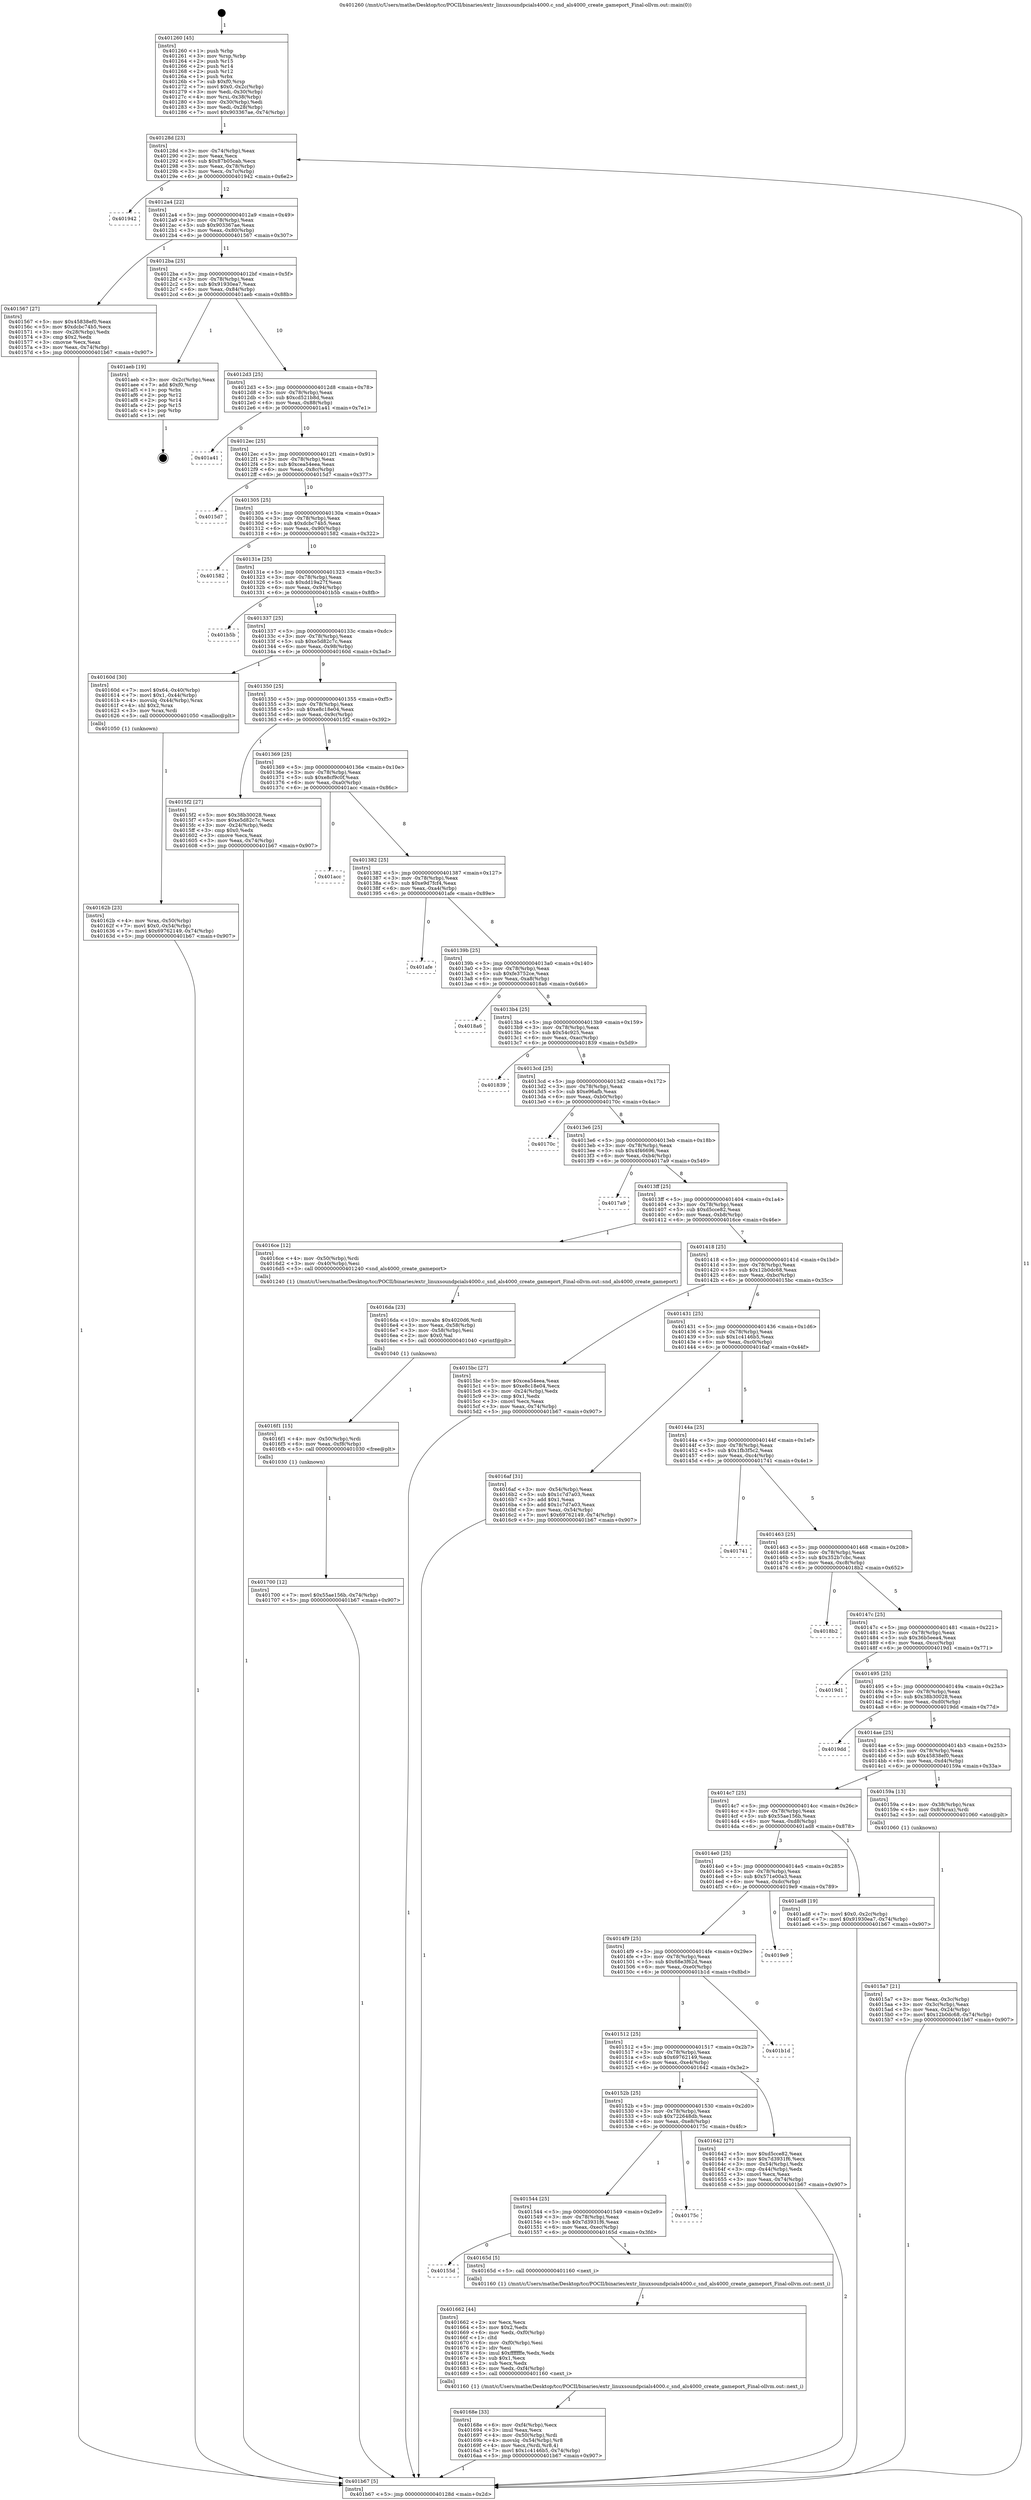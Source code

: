 digraph "0x401260" {
  label = "0x401260 (/mnt/c/Users/mathe/Desktop/tcc/POCII/binaries/extr_linuxsoundpcials4000.c_snd_als4000_create_gameport_Final-ollvm.out::main(0))"
  labelloc = "t"
  node[shape=record]

  Entry [label="",width=0.3,height=0.3,shape=circle,fillcolor=black,style=filled]
  "0x40128d" [label="{
     0x40128d [23]\l
     | [instrs]\l
     &nbsp;&nbsp;0x40128d \<+3\>: mov -0x74(%rbp),%eax\l
     &nbsp;&nbsp;0x401290 \<+2\>: mov %eax,%ecx\l
     &nbsp;&nbsp;0x401292 \<+6\>: sub $0x87b05cab,%ecx\l
     &nbsp;&nbsp;0x401298 \<+3\>: mov %eax,-0x78(%rbp)\l
     &nbsp;&nbsp;0x40129b \<+3\>: mov %ecx,-0x7c(%rbp)\l
     &nbsp;&nbsp;0x40129e \<+6\>: je 0000000000401942 \<main+0x6e2\>\l
  }"]
  "0x401942" [label="{
     0x401942\l
  }", style=dashed]
  "0x4012a4" [label="{
     0x4012a4 [22]\l
     | [instrs]\l
     &nbsp;&nbsp;0x4012a4 \<+5\>: jmp 00000000004012a9 \<main+0x49\>\l
     &nbsp;&nbsp;0x4012a9 \<+3\>: mov -0x78(%rbp),%eax\l
     &nbsp;&nbsp;0x4012ac \<+5\>: sub $0x903367ae,%eax\l
     &nbsp;&nbsp;0x4012b1 \<+3\>: mov %eax,-0x80(%rbp)\l
     &nbsp;&nbsp;0x4012b4 \<+6\>: je 0000000000401567 \<main+0x307\>\l
  }"]
  Exit [label="",width=0.3,height=0.3,shape=circle,fillcolor=black,style=filled,peripheries=2]
  "0x401567" [label="{
     0x401567 [27]\l
     | [instrs]\l
     &nbsp;&nbsp;0x401567 \<+5\>: mov $0x45838ef0,%eax\l
     &nbsp;&nbsp;0x40156c \<+5\>: mov $0xdcbc74b5,%ecx\l
     &nbsp;&nbsp;0x401571 \<+3\>: mov -0x28(%rbp),%edx\l
     &nbsp;&nbsp;0x401574 \<+3\>: cmp $0x2,%edx\l
     &nbsp;&nbsp;0x401577 \<+3\>: cmovne %ecx,%eax\l
     &nbsp;&nbsp;0x40157a \<+3\>: mov %eax,-0x74(%rbp)\l
     &nbsp;&nbsp;0x40157d \<+5\>: jmp 0000000000401b67 \<main+0x907\>\l
  }"]
  "0x4012ba" [label="{
     0x4012ba [25]\l
     | [instrs]\l
     &nbsp;&nbsp;0x4012ba \<+5\>: jmp 00000000004012bf \<main+0x5f\>\l
     &nbsp;&nbsp;0x4012bf \<+3\>: mov -0x78(%rbp),%eax\l
     &nbsp;&nbsp;0x4012c2 \<+5\>: sub $0x91930ea7,%eax\l
     &nbsp;&nbsp;0x4012c7 \<+6\>: mov %eax,-0x84(%rbp)\l
     &nbsp;&nbsp;0x4012cd \<+6\>: je 0000000000401aeb \<main+0x88b\>\l
  }"]
  "0x401b67" [label="{
     0x401b67 [5]\l
     | [instrs]\l
     &nbsp;&nbsp;0x401b67 \<+5\>: jmp 000000000040128d \<main+0x2d\>\l
  }"]
  "0x401260" [label="{
     0x401260 [45]\l
     | [instrs]\l
     &nbsp;&nbsp;0x401260 \<+1\>: push %rbp\l
     &nbsp;&nbsp;0x401261 \<+3\>: mov %rsp,%rbp\l
     &nbsp;&nbsp;0x401264 \<+2\>: push %r15\l
     &nbsp;&nbsp;0x401266 \<+2\>: push %r14\l
     &nbsp;&nbsp;0x401268 \<+2\>: push %r12\l
     &nbsp;&nbsp;0x40126a \<+1\>: push %rbx\l
     &nbsp;&nbsp;0x40126b \<+7\>: sub $0xf0,%rsp\l
     &nbsp;&nbsp;0x401272 \<+7\>: movl $0x0,-0x2c(%rbp)\l
     &nbsp;&nbsp;0x401279 \<+3\>: mov %edi,-0x30(%rbp)\l
     &nbsp;&nbsp;0x40127c \<+4\>: mov %rsi,-0x38(%rbp)\l
     &nbsp;&nbsp;0x401280 \<+3\>: mov -0x30(%rbp),%edi\l
     &nbsp;&nbsp;0x401283 \<+3\>: mov %edi,-0x28(%rbp)\l
     &nbsp;&nbsp;0x401286 \<+7\>: movl $0x903367ae,-0x74(%rbp)\l
  }"]
  "0x401700" [label="{
     0x401700 [12]\l
     | [instrs]\l
     &nbsp;&nbsp;0x401700 \<+7\>: movl $0x55ae156b,-0x74(%rbp)\l
     &nbsp;&nbsp;0x401707 \<+5\>: jmp 0000000000401b67 \<main+0x907\>\l
  }"]
  "0x401aeb" [label="{
     0x401aeb [19]\l
     | [instrs]\l
     &nbsp;&nbsp;0x401aeb \<+3\>: mov -0x2c(%rbp),%eax\l
     &nbsp;&nbsp;0x401aee \<+7\>: add $0xf0,%rsp\l
     &nbsp;&nbsp;0x401af5 \<+1\>: pop %rbx\l
     &nbsp;&nbsp;0x401af6 \<+2\>: pop %r12\l
     &nbsp;&nbsp;0x401af8 \<+2\>: pop %r14\l
     &nbsp;&nbsp;0x401afa \<+2\>: pop %r15\l
     &nbsp;&nbsp;0x401afc \<+1\>: pop %rbp\l
     &nbsp;&nbsp;0x401afd \<+1\>: ret\l
  }"]
  "0x4012d3" [label="{
     0x4012d3 [25]\l
     | [instrs]\l
     &nbsp;&nbsp;0x4012d3 \<+5\>: jmp 00000000004012d8 \<main+0x78\>\l
     &nbsp;&nbsp;0x4012d8 \<+3\>: mov -0x78(%rbp),%eax\l
     &nbsp;&nbsp;0x4012db \<+5\>: sub $0xcd521b8d,%eax\l
     &nbsp;&nbsp;0x4012e0 \<+6\>: mov %eax,-0x88(%rbp)\l
     &nbsp;&nbsp;0x4012e6 \<+6\>: je 0000000000401a41 \<main+0x7e1\>\l
  }"]
  "0x4016f1" [label="{
     0x4016f1 [15]\l
     | [instrs]\l
     &nbsp;&nbsp;0x4016f1 \<+4\>: mov -0x50(%rbp),%rdi\l
     &nbsp;&nbsp;0x4016f5 \<+6\>: mov %eax,-0xf8(%rbp)\l
     &nbsp;&nbsp;0x4016fb \<+5\>: call 0000000000401030 \<free@plt\>\l
     | [calls]\l
     &nbsp;&nbsp;0x401030 \{1\} (unknown)\l
  }"]
  "0x401a41" [label="{
     0x401a41\l
  }", style=dashed]
  "0x4012ec" [label="{
     0x4012ec [25]\l
     | [instrs]\l
     &nbsp;&nbsp;0x4012ec \<+5\>: jmp 00000000004012f1 \<main+0x91\>\l
     &nbsp;&nbsp;0x4012f1 \<+3\>: mov -0x78(%rbp),%eax\l
     &nbsp;&nbsp;0x4012f4 \<+5\>: sub $0xcea54eea,%eax\l
     &nbsp;&nbsp;0x4012f9 \<+6\>: mov %eax,-0x8c(%rbp)\l
     &nbsp;&nbsp;0x4012ff \<+6\>: je 00000000004015d7 \<main+0x377\>\l
  }"]
  "0x4016da" [label="{
     0x4016da [23]\l
     | [instrs]\l
     &nbsp;&nbsp;0x4016da \<+10\>: movabs $0x4020d6,%rdi\l
     &nbsp;&nbsp;0x4016e4 \<+3\>: mov %eax,-0x58(%rbp)\l
     &nbsp;&nbsp;0x4016e7 \<+3\>: mov -0x58(%rbp),%esi\l
     &nbsp;&nbsp;0x4016ea \<+2\>: mov $0x0,%al\l
     &nbsp;&nbsp;0x4016ec \<+5\>: call 0000000000401040 \<printf@plt\>\l
     | [calls]\l
     &nbsp;&nbsp;0x401040 \{1\} (unknown)\l
  }"]
  "0x4015d7" [label="{
     0x4015d7\l
  }", style=dashed]
  "0x401305" [label="{
     0x401305 [25]\l
     | [instrs]\l
     &nbsp;&nbsp;0x401305 \<+5\>: jmp 000000000040130a \<main+0xaa\>\l
     &nbsp;&nbsp;0x40130a \<+3\>: mov -0x78(%rbp),%eax\l
     &nbsp;&nbsp;0x40130d \<+5\>: sub $0xdcbc74b5,%eax\l
     &nbsp;&nbsp;0x401312 \<+6\>: mov %eax,-0x90(%rbp)\l
     &nbsp;&nbsp;0x401318 \<+6\>: je 0000000000401582 \<main+0x322\>\l
  }"]
  "0x40168e" [label="{
     0x40168e [33]\l
     | [instrs]\l
     &nbsp;&nbsp;0x40168e \<+6\>: mov -0xf4(%rbp),%ecx\l
     &nbsp;&nbsp;0x401694 \<+3\>: imul %eax,%ecx\l
     &nbsp;&nbsp;0x401697 \<+4\>: mov -0x50(%rbp),%rdi\l
     &nbsp;&nbsp;0x40169b \<+4\>: movslq -0x54(%rbp),%r8\l
     &nbsp;&nbsp;0x40169f \<+4\>: mov %ecx,(%rdi,%r8,4)\l
     &nbsp;&nbsp;0x4016a3 \<+7\>: movl $0x1c4146b5,-0x74(%rbp)\l
     &nbsp;&nbsp;0x4016aa \<+5\>: jmp 0000000000401b67 \<main+0x907\>\l
  }"]
  "0x401582" [label="{
     0x401582\l
  }", style=dashed]
  "0x40131e" [label="{
     0x40131e [25]\l
     | [instrs]\l
     &nbsp;&nbsp;0x40131e \<+5\>: jmp 0000000000401323 \<main+0xc3\>\l
     &nbsp;&nbsp;0x401323 \<+3\>: mov -0x78(%rbp),%eax\l
     &nbsp;&nbsp;0x401326 \<+5\>: sub $0xdd19a27f,%eax\l
     &nbsp;&nbsp;0x40132b \<+6\>: mov %eax,-0x94(%rbp)\l
     &nbsp;&nbsp;0x401331 \<+6\>: je 0000000000401b5b \<main+0x8fb\>\l
  }"]
  "0x401662" [label="{
     0x401662 [44]\l
     | [instrs]\l
     &nbsp;&nbsp;0x401662 \<+2\>: xor %ecx,%ecx\l
     &nbsp;&nbsp;0x401664 \<+5\>: mov $0x2,%edx\l
     &nbsp;&nbsp;0x401669 \<+6\>: mov %edx,-0xf0(%rbp)\l
     &nbsp;&nbsp;0x40166f \<+1\>: cltd\l
     &nbsp;&nbsp;0x401670 \<+6\>: mov -0xf0(%rbp),%esi\l
     &nbsp;&nbsp;0x401676 \<+2\>: idiv %esi\l
     &nbsp;&nbsp;0x401678 \<+6\>: imul $0xfffffffe,%edx,%edx\l
     &nbsp;&nbsp;0x40167e \<+3\>: sub $0x1,%ecx\l
     &nbsp;&nbsp;0x401681 \<+2\>: sub %ecx,%edx\l
     &nbsp;&nbsp;0x401683 \<+6\>: mov %edx,-0xf4(%rbp)\l
     &nbsp;&nbsp;0x401689 \<+5\>: call 0000000000401160 \<next_i\>\l
     | [calls]\l
     &nbsp;&nbsp;0x401160 \{1\} (/mnt/c/Users/mathe/Desktop/tcc/POCII/binaries/extr_linuxsoundpcials4000.c_snd_als4000_create_gameport_Final-ollvm.out::next_i)\l
  }"]
  "0x401b5b" [label="{
     0x401b5b\l
  }", style=dashed]
  "0x401337" [label="{
     0x401337 [25]\l
     | [instrs]\l
     &nbsp;&nbsp;0x401337 \<+5\>: jmp 000000000040133c \<main+0xdc\>\l
     &nbsp;&nbsp;0x40133c \<+3\>: mov -0x78(%rbp),%eax\l
     &nbsp;&nbsp;0x40133f \<+5\>: sub $0xe5d82c7c,%eax\l
     &nbsp;&nbsp;0x401344 \<+6\>: mov %eax,-0x98(%rbp)\l
     &nbsp;&nbsp;0x40134a \<+6\>: je 000000000040160d \<main+0x3ad\>\l
  }"]
  "0x40155d" [label="{
     0x40155d\l
  }", style=dashed]
  "0x40160d" [label="{
     0x40160d [30]\l
     | [instrs]\l
     &nbsp;&nbsp;0x40160d \<+7\>: movl $0x64,-0x40(%rbp)\l
     &nbsp;&nbsp;0x401614 \<+7\>: movl $0x1,-0x44(%rbp)\l
     &nbsp;&nbsp;0x40161b \<+4\>: movslq -0x44(%rbp),%rax\l
     &nbsp;&nbsp;0x40161f \<+4\>: shl $0x2,%rax\l
     &nbsp;&nbsp;0x401623 \<+3\>: mov %rax,%rdi\l
     &nbsp;&nbsp;0x401626 \<+5\>: call 0000000000401050 \<malloc@plt\>\l
     | [calls]\l
     &nbsp;&nbsp;0x401050 \{1\} (unknown)\l
  }"]
  "0x401350" [label="{
     0x401350 [25]\l
     | [instrs]\l
     &nbsp;&nbsp;0x401350 \<+5\>: jmp 0000000000401355 \<main+0xf5\>\l
     &nbsp;&nbsp;0x401355 \<+3\>: mov -0x78(%rbp),%eax\l
     &nbsp;&nbsp;0x401358 \<+5\>: sub $0xe8c18e04,%eax\l
     &nbsp;&nbsp;0x40135d \<+6\>: mov %eax,-0x9c(%rbp)\l
     &nbsp;&nbsp;0x401363 \<+6\>: je 00000000004015f2 \<main+0x392\>\l
  }"]
  "0x40165d" [label="{
     0x40165d [5]\l
     | [instrs]\l
     &nbsp;&nbsp;0x40165d \<+5\>: call 0000000000401160 \<next_i\>\l
     | [calls]\l
     &nbsp;&nbsp;0x401160 \{1\} (/mnt/c/Users/mathe/Desktop/tcc/POCII/binaries/extr_linuxsoundpcials4000.c_snd_als4000_create_gameport_Final-ollvm.out::next_i)\l
  }"]
  "0x4015f2" [label="{
     0x4015f2 [27]\l
     | [instrs]\l
     &nbsp;&nbsp;0x4015f2 \<+5\>: mov $0x38b30028,%eax\l
     &nbsp;&nbsp;0x4015f7 \<+5\>: mov $0xe5d82c7c,%ecx\l
     &nbsp;&nbsp;0x4015fc \<+3\>: mov -0x24(%rbp),%edx\l
     &nbsp;&nbsp;0x4015ff \<+3\>: cmp $0x0,%edx\l
     &nbsp;&nbsp;0x401602 \<+3\>: cmove %ecx,%eax\l
     &nbsp;&nbsp;0x401605 \<+3\>: mov %eax,-0x74(%rbp)\l
     &nbsp;&nbsp;0x401608 \<+5\>: jmp 0000000000401b67 \<main+0x907\>\l
  }"]
  "0x401369" [label="{
     0x401369 [25]\l
     | [instrs]\l
     &nbsp;&nbsp;0x401369 \<+5\>: jmp 000000000040136e \<main+0x10e\>\l
     &nbsp;&nbsp;0x40136e \<+3\>: mov -0x78(%rbp),%eax\l
     &nbsp;&nbsp;0x401371 \<+5\>: sub $0xe8cf9c0f,%eax\l
     &nbsp;&nbsp;0x401376 \<+6\>: mov %eax,-0xa0(%rbp)\l
     &nbsp;&nbsp;0x40137c \<+6\>: je 0000000000401acc \<main+0x86c\>\l
  }"]
  "0x401544" [label="{
     0x401544 [25]\l
     | [instrs]\l
     &nbsp;&nbsp;0x401544 \<+5\>: jmp 0000000000401549 \<main+0x2e9\>\l
     &nbsp;&nbsp;0x401549 \<+3\>: mov -0x78(%rbp),%eax\l
     &nbsp;&nbsp;0x40154c \<+5\>: sub $0x7d3931f6,%eax\l
     &nbsp;&nbsp;0x401551 \<+6\>: mov %eax,-0xec(%rbp)\l
     &nbsp;&nbsp;0x401557 \<+6\>: je 000000000040165d \<main+0x3fd\>\l
  }"]
  "0x401acc" [label="{
     0x401acc\l
  }", style=dashed]
  "0x401382" [label="{
     0x401382 [25]\l
     | [instrs]\l
     &nbsp;&nbsp;0x401382 \<+5\>: jmp 0000000000401387 \<main+0x127\>\l
     &nbsp;&nbsp;0x401387 \<+3\>: mov -0x78(%rbp),%eax\l
     &nbsp;&nbsp;0x40138a \<+5\>: sub $0xe9d7fcf4,%eax\l
     &nbsp;&nbsp;0x40138f \<+6\>: mov %eax,-0xa4(%rbp)\l
     &nbsp;&nbsp;0x401395 \<+6\>: je 0000000000401afe \<main+0x89e\>\l
  }"]
  "0x40175c" [label="{
     0x40175c\l
  }", style=dashed]
  "0x401afe" [label="{
     0x401afe\l
  }", style=dashed]
  "0x40139b" [label="{
     0x40139b [25]\l
     | [instrs]\l
     &nbsp;&nbsp;0x40139b \<+5\>: jmp 00000000004013a0 \<main+0x140\>\l
     &nbsp;&nbsp;0x4013a0 \<+3\>: mov -0x78(%rbp),%eax\l
     &nbsp;&nbsp;0x4013a3 \<+5\>: sub $0xfe3752ce,%eax\l
     &nbsp;&nbsp;0x4013a8 \<+6\>: mov %eax,-0xa8(%rbp)\l
     &nbsp;&nbsp;0x4013ae \<+6\>: je 00000000004018a6 \<main+0x646\>\l
  }"]
  "0x40152b" [label="{
     0x40152b [25]\l
     | [instrs]\l
     &nbsp;&nbsp;0x40152b \<+5\>: jmp 0000000000401530 \<main+0x2d0\>\l
     &nbsp;&nbsp;0x401530 \<+3\>: mov -0x78(%rbp),%eax\l
     &nbsp;&nbsp;0x401533 \<+5\>: sub $0x722648db,%eax\l
     &nbsp;&nbsp;0x401538 \<+6\>: mov %eax,-0xe8(%rbp)\l
     &nbsp;&nbsp;0x40153e \<+6\>: je 000000000040175c \<main+0x4fc\>\l
  }"]
  "0x4018a6" [label="{
     0x4018a6\l
  }", style=dashed]
  "0x4013b4" [label="{
     0x4013b4 [25]\l
     | [instrs]\l
     &nbsp;&nbsp;0x4013b4 \<+5\>: jmp 00000000004013b9 \<main+0x159\>\l
     &nbsp;&nbsp;0x4013b9 \<+3\>: mov -0x78(%rbp),%eax\l
     &nbsp;&nbsp;0x4013bc \<+5\>: sub $0x54c925,%eax\l
     &nbsp;&nbsp;0x4013c1 \<+6\>: mov %eax,-0xac(%rbp)\l
     &nbsp;&nbsp;0x4013c7 \<+6\>: je 0000000000401839 \<main+0x5d9\>\l
  }"]
  "0x401642" [label="{
     0x401642 [27]\l
     | [instrs]\l
     &nbsp;&nbsp;0x401642 \<+5\>: mov $0xd5cce82,%eax\l
     &nbsp;&nbsp;0x401647 \<+5\>: mov $0x7d3931f6,%ecx\l
     &nbsp;&nbsp;0x40164c \<+3\>: mov -0x54(%rbp),%edx\l
     &nbsp;&nbsp;0x40164f \<+3\>: cmp -0x44(%rbp),%edx\l
     &nbsp;&nbsp;0x401652 \<+3\>: cmovl %ecx,%eax\l
     &nbsp;&nbsp;0x401655 \<+3\>: mov %eax,-0x74(%rbp)\l
     &nbsp;&nbsp;0x401658 \<+5\>: jmp 0000000000401b67 \<main+0x907\>\l
  }"]
  "0x401839" [label="{
     0x401839\l
  }", style=dashed]
  "0x4013cd" [label="{
     0x4013cd [25]\l
     | [instrs]\l
     &nbsp;&nbsp;0x4013cd \<+5\>: jmp 00000000004013d2 \<main+0x172\>\l
     &nbsp;&nbsp;0x4013d2 \<+3\>: mov -0x78(%rbp),%eax\l
     &nbsp;&nbsp;0x4013d5 \<+5\>: sub $0xe96afb,%eax\l
     &nbsp;&nbsp;0x4013da \<+6\>: mov %eax,-0xb0(%rbp)\l
     &nbsp;&nbsp;0x4013e0 \<+6\>: je 000000000040170c \<main+0x4ac\>\l
  }"]
  "0x401512" [label="{
     0x401512 [25]\l
     | [instrs]\l
     &nbsp;&nbsp;0x401512 \<+5\>: jmp 0000000000401517 \<main+0x2b7\>\l
     &nbsp;&nbsp;0x401517 \<+3\>: mov -0x78(%rbp),%eax\l
     &nbsp;&nbsp;0x40151a \<+5\>: sub $0x69762149,%eax\l
     &nbsp;&nbsp;0x40151f \<+6\>: mov %eax,-0xe4(%rbp)\l
     &nbsp;&nbsp;0x401525 \<+6\>: je 0000000000401642 \<main+0x3e2\>\l
  }"]
  "0x40170c" [label="{
     0x40170c\l
  }", style=dashed]
  "0x4013e6" [label="{
     0x4013e6 [25]\l
     | [instrs]\l
     &nbsp;&nbsp;0x4013e6 \<+5\>: jmp 00000000004013eb \<main+0x18b\>\l
     &nbsp;&nbsp;0x4013eb \<+3\>: mov -0x78(%rbp),%eax\l
     &nbsp;&nbsp;0x4013ee \<+5\>: sub $0x4f46696,%eax\l
     &nbsp;&nbsp;0x4013f3 \<+6\>: mov %eax,-0xb4(%rbp)\l
     &nbsp;&nbsp;0x4013f9 \<+6\>: je 00000000004017a9 \<main+0x549\>\l
  }"]
  "0x401b1d" [label="{
     0x401b1d\l
  }", style=dashed]
  "0x4017a9" [label="{
     0x4017a9\l
  }", style=dashed]
  "0x4013ff" [label="{
     0x4013ff [25]\l
     | [instrs]\l
     &nbsp;&nbsp;0x4013ff \<+5\>: jmp 0000000000401404 \<main+0x1a4\>\l
     &nbsp;&nbsp;0x401404 \<+3\>: mov -0x78(%rbp),%eax\l
     &nbsp;&nbsp;0x401407 \<+5\>: sub $0xd5cce82,%eax\l
     &nbsp;&nbsp;0x40140c \<+6\>: mov %eax,-0xb8(%rbp)\l
     &nbsp;&nbsp;0x401412 \<+6\>: je 00000000004016ce \<main+0x46e\>\l
  }"]
  "0x4014f9" [label="{
     0x4014f9 [25]\l
     | [instrs]\l
     &nbsp;&nbsp;0x4014f9 \<+5\>: jmp 00000000004014fe \<main+0x29e\>\l
     &nbsp;&nbsp;0x4014fe \<+3\>: mov -0x78(%rbp),%eax\l
     &nbsp;&nbsp;0x401501 \<+5\>: sub $0x68e3f62d,%eax\l
     &nbsp;&nbsp;0x401506 \<+6\>: mov %eax,-0xe0(%rbp)\l
     &nbsp;&nbsp;0x40150c \<+6\>: je 0000000000401b1d \<main+0x8bd\>\l
  }"]
  "0x4016ce" [label="{
     0x4016ce [12]\l
     | [instrs]\l
     &nbsp;&nbsp;0x4016ce \<+4\>: mov -0x50(%rbp),%rdi\l
     &nbsp;&nbsp;0x4016d2 \<+3\>: mov -0x40(%rbp),%esi\l
     &nbsp;&nbsp;0x4016d5 \<+5\>: call 0000000000401240 \<snd_als4000_create_gameport\>\l
     | [calls]\l
     &nbsp;&nbsp;0x401240 \{1\} (/mnt/c/Users/mathe/Desktop/tcc/POCII/binaries/extr_linuxsoundpcials4000.c_snd_als4000_create_gameport_Final-ollvm.out::snd_als4000_create_gameport)\l
  }"]
  "0x401418" [label="{
     0x401418 [25]\l
     | [instrs]\l
     &nbsp;&nbsp;0x401418 \<+5\>: jmp 000000000040141d \<main+0x1bd\>\l
     &nbsp;&nbsp;0x40141d \<+3\>: mov -0x78(%rbp),%eax\l
     &nbsp;&nbsp;0x401420 \<+5\>: sub $0x12b0dc68,%eax\l
     &nbsp;&nbsp;0x401425 \<+6\>: mov %eax,-0xbc(%rbp)\l
     &nbsp;&nbsp;0x40142b \<+6\>: je 00000000004015bc \<main+0x35c\>\l
  }"]
  "0x4019e9" [label="{
     0x4019e9\l
  }", style=dashed]
  "0x4015bc" [label="{
     0x4015bc [27]\l
     | [instrs]\l
     &nbsp;&nbsp;0x4015bc \<+5\>: mov $0xcea54eea,%eax\l
     &nbsp;&nbsp;0x4015c1 \<+5\>: mov $0xe8c18e04,%ecx\l
     &nbsp;&nbsp;0x4015c6 \<+3\>: mov -0x24(%rbp),%edx\l
     &nbsp;&nbsp;0x4015c9 \<+3\>: cmp $0x1,%edx\l
     &nbsp;&nbsp;0x4015cc \<+3\>: cmovl %ecx,%eax\l
     &nbsp;&nbsp;0x4015cf \<+3\>: mov %eax,-0x74(%rbp)\l
     &nbsp;&nbsp;0x4015d2 \<+5\>: jmp 0000000000401b67 \<main+0x907\>\l
  }"]
  "0x401431" [label="{
     0x401431 [25]\l
     | [instrs]\l
     &nbsp;&nbsp;0x401431 \<+5\>: jmp 0000000000401436 \<main+0x1d6\>\l
     &nbsp;&nbsp;0x401436 \<+3\>: mov -0x78(%rbp),%eax\l
     &nbsp;&nbsp;0x401439 \<+5\>: sub $0x1c4146b5,%eax\l
     &nbsp;&nbsp;0x40143e \<+6\>: mov %eax,-0xc0(%rbp)\l
     &nbsp;&nbsp;0x401444 \<+6\>: je 00000000004016af \<main+0x44f\>\l
  }"]
  "0x4014e0" [label="{
     0x4014e0 [25]\l
     | [instrs]\l
     &nbsp;&nbsp;0x4014e0 \<+5\>: jmp 00000000004014e5 \<main+0x285\>\l
     &nbsp;&nbsp;0x4014e5 \<+3\>: mov -0x78(%rbp),%eax\l
     &nbsp;&nbsp;0x4014e8 \<+5\>: sub $0x571e00a3,%eax\l
     &nbsp;&nbsp;0x4014ed \<+6\>: mov %eax,-0xdc(%rbp)\l
     &nbsp;&nbsp;0x4014f3 \<+6\>: je 00000000004019e9 \<main+0x789\>\l
  }"]
  "0x4016af" [label="{
     0x4016af [31]\l
     | [instrs]\l
     &nbsp;&nbsp;0x4016af \<+3\>: mov -0x54(%rbp),%eax\l
     &nbsp;&nbsp;0x4016b2 \<+5\>: sub $0x1c7d7a03,%eax\l
     &nbsp;&nbsp;0x4016b7 \<+3\>: add $0x1,%eax\l
     &nbsp;&nbsp;0x4016ba \<+5\>: add $0x1c7d7a03,%eax\l
     &nbsp;&nbsp;0x4016bf \<+3\>: mov %eax,-0x54(%rbp)\l
     &nbsp;&nbsp;0x4016c2 \<+7\>: movl $0x69762149,-0x74(%rbp)\l
     &nbsp;&nbsp;0x4016c9 \<+5\>: jmp 0000000000401b67 \<main+0x907\>\l
  }"]
  "0x40144a" [label="{
     0x40144a [25]\l
     | [instrs]\l
     &nbsp;&nbsp;0x40144a \<+5\>: jmp 000000000040144f \<main+0x1ef\>\l
     &nbsp;&nbsp;0x40144f \<+3\>: mov -0x78(%rbp),%eax\l
     &nbsp;&nbsp;0x401452 \<+5\>: sub $0x1fb3f5c2,%eax\l
     &nbsp;&nbsp;0x401457 \<+6\>: mov %eax,-0xc4(%rbp)\l
     &nbsp;&nbsp;0x40145d \<+6\>: je 0000000000401741 \<main+0x4e1\>\l
  }"]
  "0x401ad8" [label="{
     0x401ad8 [19]\l
     | [instrs]\l
     &nbsp;&nbsp;0x401ad8 \<+7\>: movl $0x0,-0x2c(%rbp)\l
     &nbsp;&nbsp;0x401adf \<+7\>: movl $0x91930ea7,-0x74(%rbp)\l
     &nbsp;&nbsp;0x401ae6 \<+5\>: jmp 0000000000401b67 \<main+0x907\>\l
  }"]
  "0x401741" [label="{
     0x401741\l
  }", style=dashed]
  "0x401463" [label="{
     0x401463 [25]\l
     | [instrs]\l
     &nbsp;&nbsp;0x401463 \<+5\>: jmp 0000000000401468 \<main+0x208\>\l
     &nbsp;&nbsp;0x401468 \<+3\>: mov -0x78(%rbp),%eax\l
     &nbsp;&nbsp;0x40146b \<+5\>: sub $0x352b7cbc,%eax\l
     &nbsp;&nbsp;0x401470 \<+6\>: mov %eax,-0xc8(%rbp)\l
     &nbsp;&nbsp;0x401476 \<+6\>: je 00000000004018b2 \<main+0x652\>\l
  }"]
  "0x40162b" [label="{
     0x40162b [23]\l
     | [instrs]\l
     &nbsp;&nbsp;0x40162b \<+4\>: mov %rax,-0x50(%rbp)\l
     &nbsp;&nbsp;0x40162f \<+7\>: movl $0x0,-0x54(%rbp)\l
     &nbsp;&nbsp;0x401636 \<+7\>: movl $0x69762149,-0x74(%rbp)\l
     &nbsp;&nbsp;0x40163d \<+5\>: jmp 0000000000401b67 \<main+0x907\>\l
  }"]
  "0x4018b2" [label="{
     0x4018b2\l
  }", style=dashed]
  "0x40147c" [label="{
     0x40147c [25]\l
     | [instrs]\l
     &nbsp;&nbsp;0x40147c \<+5\>: jmp 0000000000401481 \<main+0x221\>\l
     &nbsp;&nbsp;0x401481 \<+3\>: mov -0x78(%rbp),%eax\l
     &nbsp;&nbsp;0x401484 \<+5\>: sub $0x36b5eea4,%eax\l
     &nbsp;&nbsp;0x401489 \<+6\>: mov %eax,-0xcc(%rbp)\l
     &nbsp;&nbsp;0x40148f \<+6\>: je 00000000004019d1 \<main+0x771\>\l
  }"]
  "0x4015a7" [label="{
     0x4015a7 [21]\l
     | [instrs]\l
     &nbsp;&nbsp;0x4015a7 \<+3\>: mov %eax,-0x3c(%rbp)\l
     &nbsp;&nbsp;0x4015aa \<+3\>: mov -0x3c(%rbp),%eax\l
     &nbsp;&nbsp;0x4015ad \<+3\>: mov %eax,-0x24(%rbp)\l
     &nbsp;&nbsp;0x4015b0 \<+7\>: movl $0x12b0dc68,-0x74(%rbp)\l
     &nbsp;&nbsp;0x4015b7 \<+5\>: jmp 0000000000401b67 \<main+0x907\>\l
  }"]
  "0x4019d1" [label="{
     0x4019d1\l
  }", style=dashed]
  "0x401495" [label="{
     0x401495 [25]\l
     | [instrs]\l
     &nbsp;&nbsp;0x401495 \<+5\>: jmp 000000000040149a \<main+0x23a\>\l
     &nbsp;&nbsp;0x40149a \<+3\>: mov -0x78(%rbp),%eax\l
     &nbsp;&nbsp;0x40149d \<+5\>: sub $0x38b30028,%eax\l
     &nbsp;&nbsp;0x4014a2 \<+6\>: mov %eax,-0xd0(%rbp)\l
     &nbsp;&nbsp;0x4014a8 \<+6\>: je 00000000004019dd \<main+0x77d\>\l
  }"]
  "0x4014c7" [label="{
     0x4014c7 [25]\l
     | [instrs]\l
     &nbsp;&nbsp;0x4014c7 \<+5\>: jmp 00000000004014cc \<main+0x26c\>\l
     &nbsp;&nbsp;0x4014cc \<+3\>: mov -0x78(%rbp),%eax\l
     &nbsp;&nbsp;0x4014cf \<+5\>: sub $0x55ae156b,%eax\l
     &nbsp;&nbsp;0x4014d4 \<+6\>: mov %eax,-0xd8(%rbp)\l
     &nbsp;&nbsp;0x4014da \<+6\>: je 0000000000401ad8 \<main+0x878\>\l
  }"]
  "0x4019dd" [label="{
     0x4019dd\l
  }", style=dashed]
  "0x4014ae" [label="{
     0x4014ae [25]\l
     | [instrs]\l
     &nbsp;&nbsp;0x4014ae \<+5\>: jmp 00000000004014b3 \<main+0x253\>\l
     &nbsp;&nbsp;0x4014b3 \<+3\>: mov -0x78(%rbp),%eax\l
     &nbsp;&nbsp;0x4014b6 \<+5\>: sub $0x45838ef0,%eax\l
     &nbsp;&nbsp;0x4014bb \<+6\>: mov %eax,-0xd4(%rbp)\l
     &nbsp;&nbsp;0x4014c1 \<+6\>: je 000000000040159a \<main+0x33a\>\l
  }"]
  "0x40159a" [label="{
     0x40159a [13]\l
     | [instrs]\l
     &nbsp;&nbsp;0x40159a \<+4\>: mov -0x38(%rbp),%rax\l
     &nbsp;&nbsp;0x40159e \<+4\>: mov 0x8(%rax),%rdi\l
     &nbsp;&nbsp;0x4015a2 \<+5\>: call 0000000000401060 \<atoi@plt\>\l
     | [calls]\l
     &nbsp;&nbsp;0x401060 \{1\} (unknown)\l
  }"]
  Entry -> "0x401260" [label=" 1"]
  "0x40128d" -> "0x401942" [label=" 0"]
  "0x40128d" -> "0x4012a4" [label=" 12"]
  "0x401aeb" -> Exit [label=" 1"]
  "0x4012a4" -> "0x401567" [label=" 1"]
  "0x4012a4" -> "0x4012ba" [label=" 11"]
  "0x401567" -> "0x401b67" [label=" 1"]
  "0x401260" -> "0x40128d" [label=" 1"]
  "0x401b67" -> "0x40128d" [label=" 11"]
  "0x401ad8" -> "0x401b67" [label=" 1"]
  "0x4012ba" -> "0x401aeb" [label=" 1"]
  "0x4012ba" -> "0x4012d3" [label=" 10"]
  "0x401700" -> "0x401b67" [label=" 1"]
  "0x4012d3" -> "0x401a41" [label=" 0"]
  "0x4012d3" -> "0x4012ec" [label=" 10"]
  "0x4016f1" -> "0x401700" [label=" 1"]
  "0x4012ec" -> "0x4015d7" [label=" 0"]
  "0x4012ec" -> "0x401305" [label=" 10"]
  "0x4016da" -> "0x4016f1" [label=" 1"]
  "0x401305" -> "0x401582" [label=" 0"]
  "0x401305" -> "0x40131e" [label=" 10"]
  "0x4016ce" -> "0x4016da" [label=" 1"]
  "0x40131e" -> "0x401b5b" [label=" 0"]
  "0x40131e" -> "0x401337" [label=" 10"]
  "0x4016af" -> "0x401b67" [label=" 1"]
  "0x401337" -> "0x40160d" [label=" 1"]
  "0x401337" -> "0x401350" [label=" 9"]
  "0x40168e" -> "0x401b67" [label=" 1"]
  "0x401350" -> "0x4015f2" [label=" 1"]
  "0x401350" -> "0x401369" [label=" 8"]
  "0x401662" -> "0x40168e" [label=" 1"]
  "0x401369" -> "0x401acc" [label=" 0"]
  "0x401369" -> "0x401382" [label=" 8"]
  "0x401544" -> "0x40155d" [label=" 0"]
  "0x401382" -> "0x401afe" [label=" 0"]
  "0x401382" -> "0x40139b" [label=" 8"]
  "0x401544" -> "0x40165d" [label=" 1"]
  "0x40139b" -> "0x4018a6" [label=" 0"]
  "0x40139b" -> "0x4013b4" [label=" 8"]
  "0x40152b" -> "0x401544" [label=" 1"]
  "0x4013b4" -> "0x401839" [label=" 0"]
  "0x4013b4" -> "0x4013cd" [label=" 8"]
  "0x40152b" -> "0x40175c" [label=" 0"]
  "0x4013cd" -> "0x40170c" [label=" 0"]
  "0x4013cd" -> "0x4013e6" [label=" 8"]
  "0x401642" -> "0x401b67" [label=" 2"]
  "0x4013e6" -> "0x4017a9" [label=" 0"]
  "0x4013e6" -> "0x4013ff" [label=" 8"]
  "0x401512" -> "0x40152b" [label=" 1"]
  "0x4013ff" -> "0x4016ce" [label=" 1"]
  "0x4013ff" -> "0x401418" [label=" 7"]
  "0x40165d" -> "0x401662" [label=" 1"]
  "0x401418" -> "0x4015bc" [label=" 1"]
  "0x401418" -> "0x401431" [label=" 6"]
  "0x4014f9" -> "0x401512" [label=" 3"]
  "0x401431" -> "0x4016af" [label=" 1"]
  "0x401431" -> "0x40144a" [label=" 5"]
  "0x401512" -> "0x401642" [label=" 2"]
  "0x40144a" -> "0x401741" [label=" 0"]
  "0x40144a" -> "0x401463" [label=" 5"]
  "0x4014e0" -> "0x4014f9" [label=" 3"]
  "0x401463" -> "0x4018b2" [label=" 0"]
  "0x401463" -> "0x40147c" [label=" 5"]
  "0x4014f9" -> "0x401b1d" [label=" 0"]
  "0x40147c" -> "0x4019d1" [label=" 0"]
  "0x40147c" -> "0x401495" [label=" 5"]
  "0x4014c7" -> "0x4014e0" [label=" 3"]
  "0x401495" -> "0x4019dd" [label=" 0"]
  "0x401495" -> "0x4014ae" [label=" 5"]
  "0x4014c7" -> "0x401ad8" [label=" 1"]
  "0x4014ae" -> "0x40159a" [label=" 1"]
  "0x4014ae" -> "0x4014c7" [label=" 4"]
  "0x40159a" -> "0x4015a7" [label=" 1"]
  "0x4015a7" -> "0x401b67" [label=" 1"]
  "0x4015bc" -> "0x401b67" [label=" 1"]
  "0x4015f2" -> "0x401b67" [label=" 1"]
  "0x40160d" -> "0x40162b" [label=" 1"]
  "0x40162b" -> "0x401b67" [label=" 1"]
  "0x4014e0" -> "0x4019e9" [label=" 0"]
}
